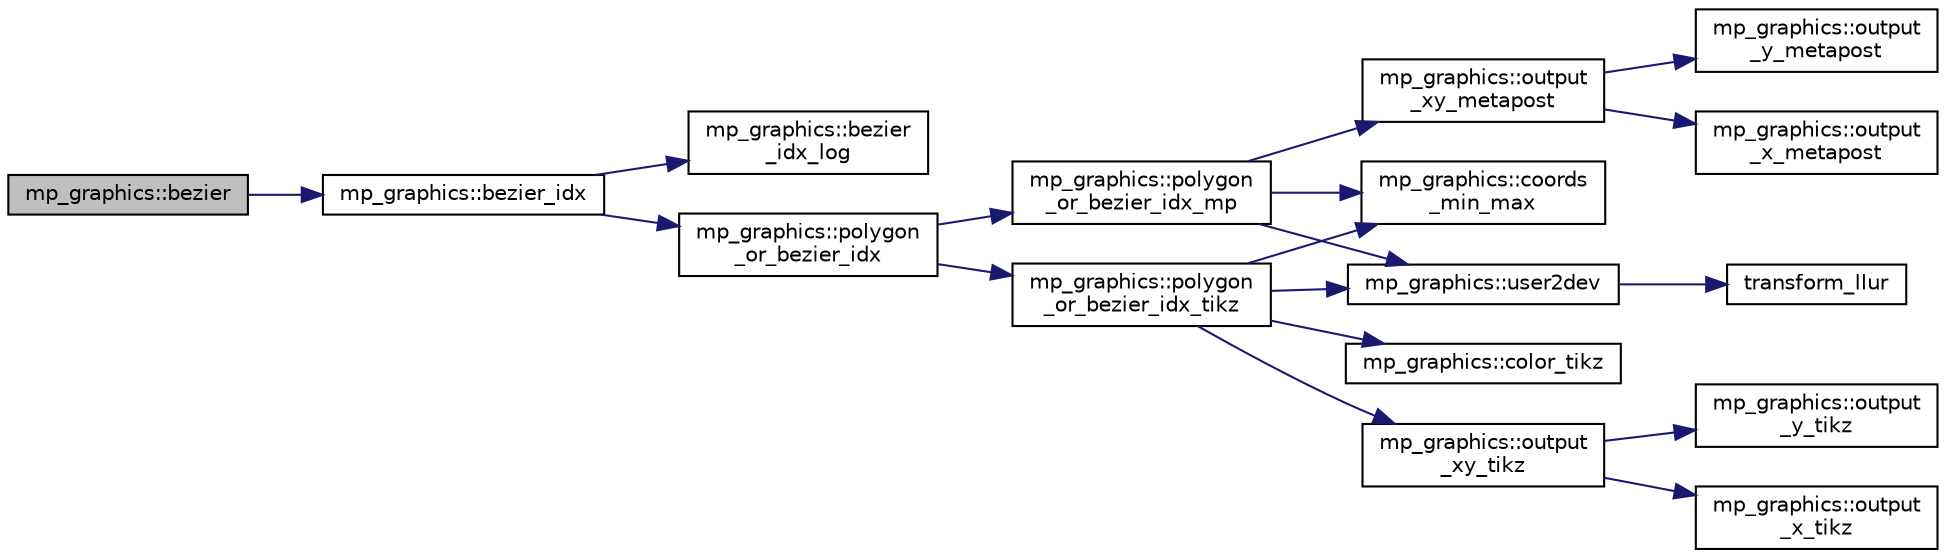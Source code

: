 digraph "mp_graphics::bezier"
{
  edge [fontname="Helvetica",fontsize="10",labelfontname="Helvetica",labelfontsize="10"];
  node [fontname="Helvetica",fontsize="10",shape=record];
  rankdir="LR";
  Node443 [label="mp_graphics::bezier",height=0.2,width=0.4,color="black", fillcolor="grey75", style="filled", fontcolor="black"];
  Node443 -> Node444 [color="midnightblue",fontsize="10",style="solid",fontname="Helvetica"];
  Node444 [label="mp_graphics::bezier_idx",height=0.2,width=0.4,color="black", fillcolor="white", style="filled",URL="$da/d2c/classmp__graphics.html#afb45b6b5298e90f25523210c68a69184"];
  Node444 -> Node445 [color="midnightblue",fontsize="10",style="solid",fontname="Helvetica"];
  Node445 [label="mp_graphics::bezier\l_idx_log",height=0.2,width=0.4,color="black", fillcolor="white", style="filled",URL="$da/d2c/classmp__graphics.html#a7f1683ce5b50f629b40e8116c8c866c1"];
  Node444 -> Node446 [color="midnightblue",fontsize="10",style="solid",fontname="Helvetica"];
  Node446 [label="mp_graphics::polygon\l_or_bezier_idx",height=0.2,width=0.4,color="black", fillcolor="white", style="filled",URL="$da/d2c/classmp__graphics.html#ac67f20507b7b4f592e9ed90aaa1f472a"];
  Node446 -> Node447 [color="midnightblue",fontsize="10",style="solid",fontname="Helvetica"];
  Node447 [label="mp_graphics::polygon\l_or_bezier_idx_mp",height=0.2,width=0.4,color="black", fillcolor="white", style="filled",URL="$da/d2c/classmp__graphics.html#ac1c736f6c02abd6df696eb949c3513ac"];
  Node447 -> Node448 [color="midnightblue",fontsize="10",style="solid",fontname="Helvetica"];
  Node448 [label="mp_graphics::coords\l_min_max",height=0.2,width=0.4,color="black", fillcolor="white", style="filled",URL="$da/d2c/classmp__graphics.html#afa0af74da2afd1d00b2eeb5e25b4f596"];
  Node447 -> Node449 [color="midnightblue",fontsize="10",style="solid",fontname="Helvetica"];
  Node449 [label="mp_graphics::user2dev",height=0.2,width=0.4,color="black", fillcolor="white", style="filled",URL="$da/d2c/classmp__graphics.html#af087f5f4b08c72f67f5e35cc312070fb"];
  Node449 -> Node450 [color="midnightblue",fontsize="10",style="solid",fontname="Helvetica"];
  Node450 [label="transform_llur",height=0.2,width=0.4,color="black", fillcolor="white", style="filled",URL="$d9/d29/draw_8_c.html#af38b139f64e19404b9a944c7188d4aff"];
  Node447 -> Node451 [color="midnightblue",fontsize="10",style="solid",fontname="Helvetica"];
  Node451 [label="mp_graphics::output\l_xy_metapost",height=0.2,width=0.4,color="black", fillcolor="white", style="filled",URL="$da/d2c/classmp__graphics.html#a564e7d2700489eed72ea865b3acc14db"];
  Node451 -> Node452 [color="midnightblue",fontsize="10",style="solid",fontname="Helvetica"];
  Node452 [label="mp_graphics::output\l_x_metapost",height=0.2,width=0.4,color="black", fillcolor="white", style="filled",URL="$da/d2c/classmp__graphics.html#aee38beb59e940946cbb575cde90b9cfe"];
  Node451 -> Node453 [color="midnightblue",fontsize="10",style="solid",fontname="Helvetica"];
  Node453 [label="mp_graphics::output\l_y_metapost",height=0.2,width=0.4,color="black", fillcolor="white", style="filled",URL="$da/d2c/classmp__graphics.html#a41c9d8463dc57fa97bb9a1e0577980b6"];
  Node446 -> Node454 [color="midnightblue",fontsize="10",style="solid",fontname="Helvetica"];
  Node454 [label="mp_graphics::polygon\l_or_bezier_idx_tikz",height=0.2,width=0.4,color="black", fillcolor="white", style="filled",URL="$da/d2c/classmp__graphics.html#ae266ecef91f4cd8a6fd4054b17354370"];
  Node454 -> Node455 [color="midnightblue",fontsize="10",style="solid",fontname="Helvetica"];
  Node455 [label="mp_graphics::color_tikz",height=0.2,width=0.4,color="black", fillcolor="white", style="filled",URL="$da/d2c/classmp__graphics.html#a55d0835caab08eaf3e409096bbb91d63"];
  Node454 -> Node448 [color="midnightblue",fontsize="10",style="solid",fontname="Helvetica"];
  Node454 -> Node449 [color="midnightblue",fontsize="10",style="solid",fontname="Helvetica"];
  Node454 -> Node456 [color="midnightblue",fontsize="10",style="solid",fontname="Helvetica"];
  Node456 [label="mp_graphics::output\l_xy_tikz",height=0.2,width=0.4,color="black", fillcolor="white", style="filled",URL="$da/d2c/classmp__graphics.html#a640800bc67fec9ed441b27c71461e9c6"];
  Node456 -> Node457 [color="midnightblue",fontsize="10",style="solid",fontname="Helvetica"];
  Node457 [label="mp_graphics::output\l_x_tikz",height=0.2,width=0.4,color="black", fillcolor="white", style="filled",URL="$da/d2c/classmp__graphics.html#a311d4fb1c32d1eb0faeee055bb8badee"];
  Node456 -> Node458 [color="midnightblue",fontsize="10",style="solid",fontname="Helvetica"];
  Node458 [label="mp_graphics::output\l_y_tikz",height=0.2,width=0.4,color="black", fillcolor="white", style="filled",URL="$da/d2c/classmp__graphics.html#a0d6bddb89b4c58c82aa124dd003dda08"];
}
